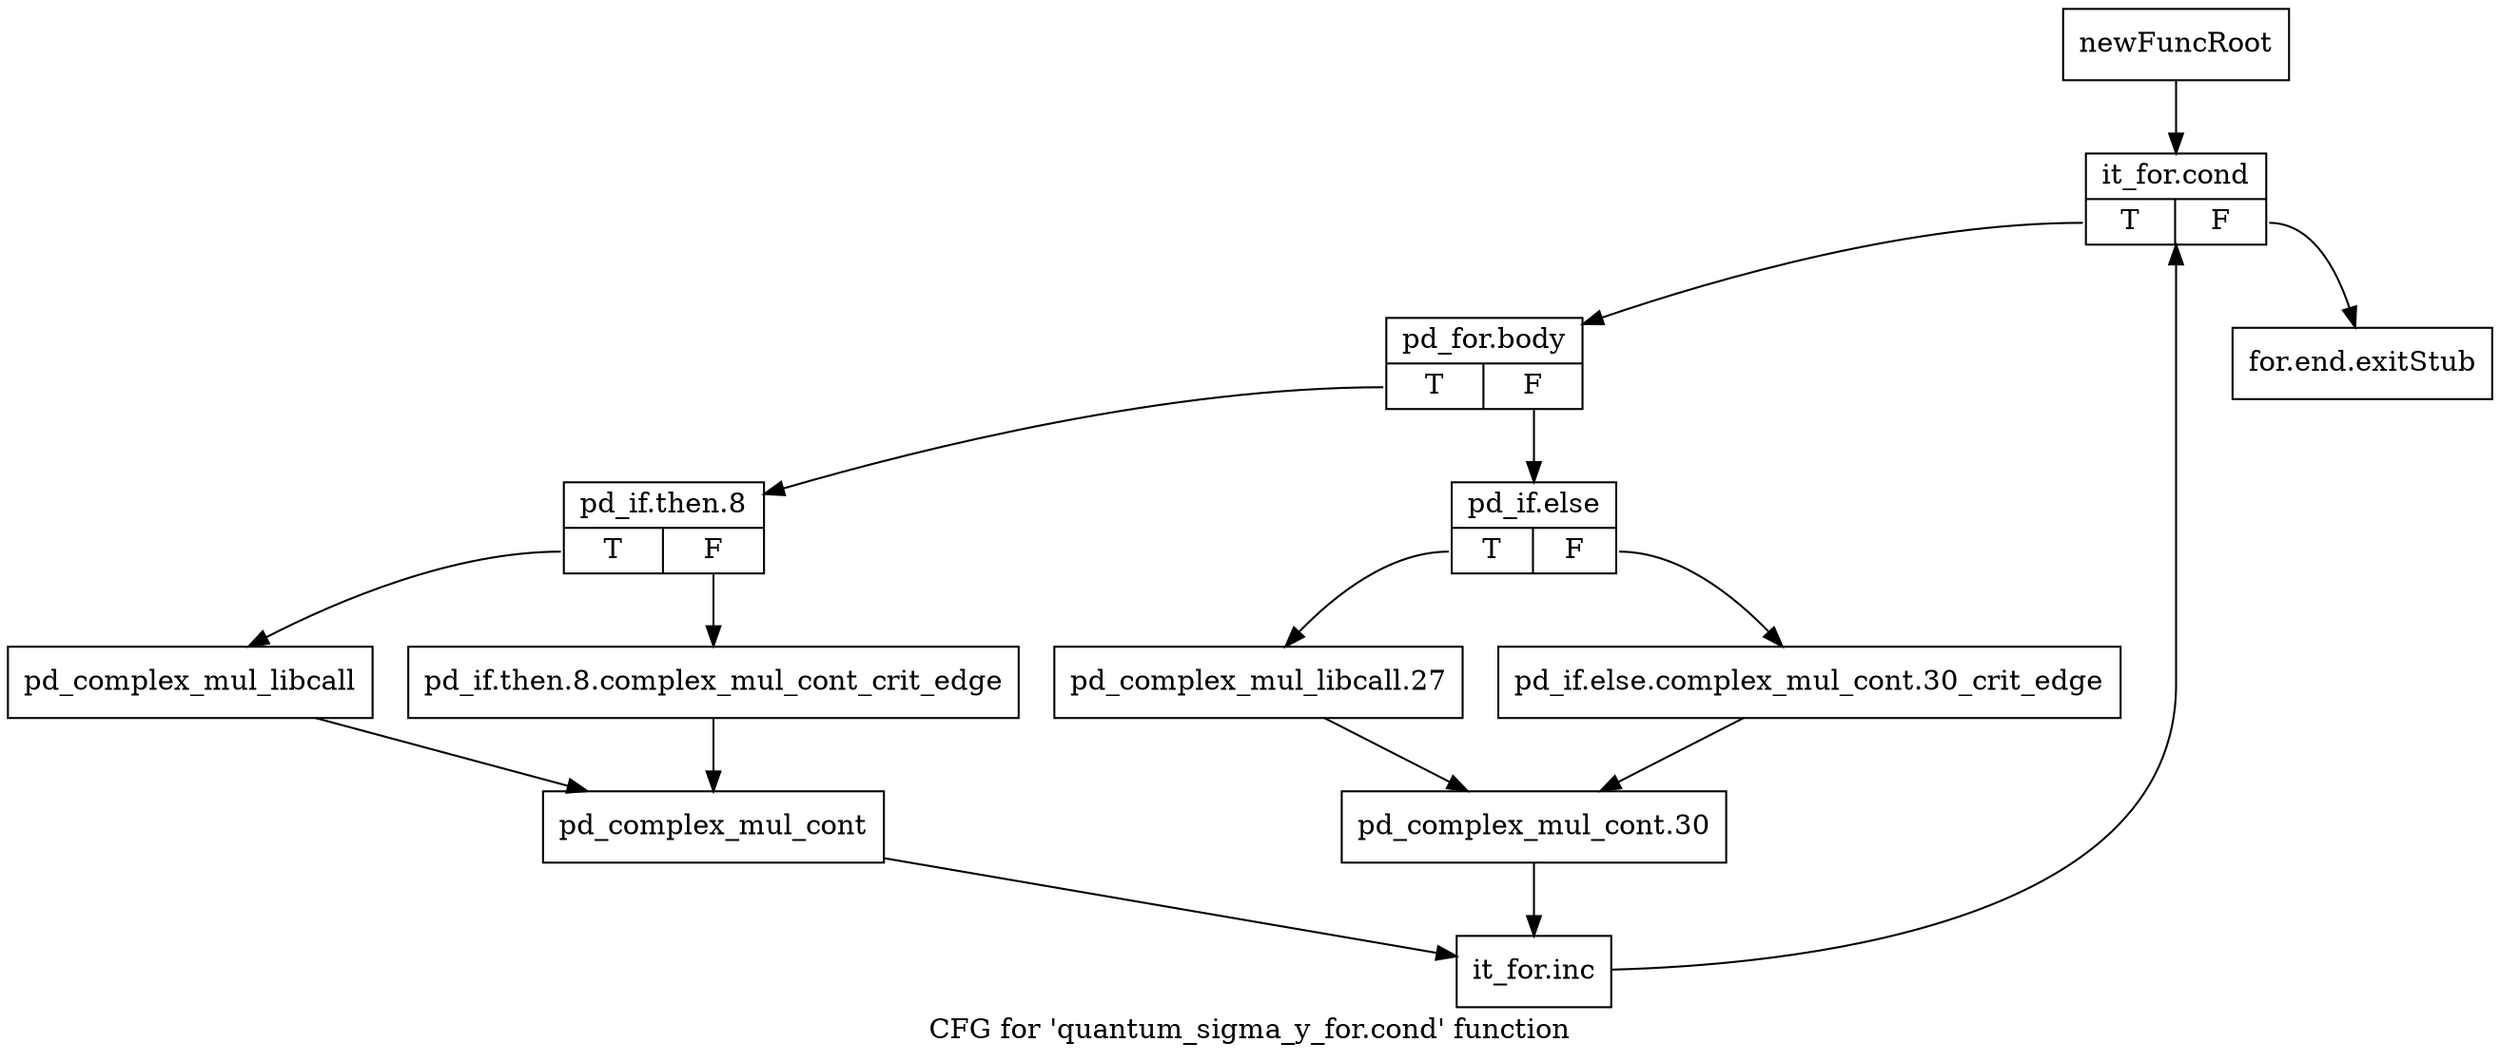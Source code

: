 digraph "CFG for 'quantum_sigma_y_for.cond' function" {
	label="CFG for 'quantum_sigma_y_for.cond' function";

	Node0x162e880 [shape=record,label="{newFuncRoot}"];
	Node0x162e880 -> Node0x162ecc0;
	Node0x162ec70 [shape=record,label="{for.end.exitStub}"];
	Node0x162ecc0 [shape=record,label="{it_for.cond|{<s0>T|<s1>F}}"];
	Node0x162ecc0:s0 -> Node0x162ed10;
	Node0x162ecc0:s1 -> Node0x162ec70;
	Node0x162ed10 [shape=record,label="{pd_for.body|{<s0>T|<s1>F}}"];
	Node0x162ed10:s0 -> Node0x162eea0;
	Node0x162ed10:s1 -> Node0x162ed60;
	Node0x162ed60 [shape=record,label="{pd_if.else|{<s0>T|<s1>F}}"];
	Node0x162ed60:s0 -> Node0x162ee00;
	Node0x162ed60:s1 -> Node0x162edb0;
	Node0x162edb0 [shape=record,label="{pd_if.else.complex_mul_cont.30_crit_edge}"];
	Node0x162edb0 -> Node0x162ee50;
	Node0x162ee00 [shape=record,label="{pd_complex_mul_libcall.27}"];
	Node0x162ee00 -> Node0x162ee50;
	Node0x162ee50 [shape=record,label="{pd_complex_mul_cont.30}"];
	Node0x162ee50 -> Node0x162efe0;
	Node0x162eea0 [shape=record,label="{pd_if.then.8|{<s0>T|<s1>F}}"];
	Node0x162eea0:s0 -> Node0x162ef40;
	Node0x162eea0:s1 -> Node0x162eef0;
	Node0x162eef0 [shape=record,label="{pd_if.then.8.complex_mul_cont_crit_edge}"];
	Node0x162eef0 -> Node0x162ef90;
	Node0x162ef40 [shape=record,label="{pd_complex_mul_libcall}"];
	Node0x162ef40 -> Node0x162ef90;
	Node0x162ef90 [shape=record,label="{pd_complex_mul_cont}"];
	Node0x162ef90 -> Node0x162efe0;
	Node0x162efe0 [shape=record,label="{it_for.inc}"];
	Node0x162efe0 -> Node0x162ecc0;
}
